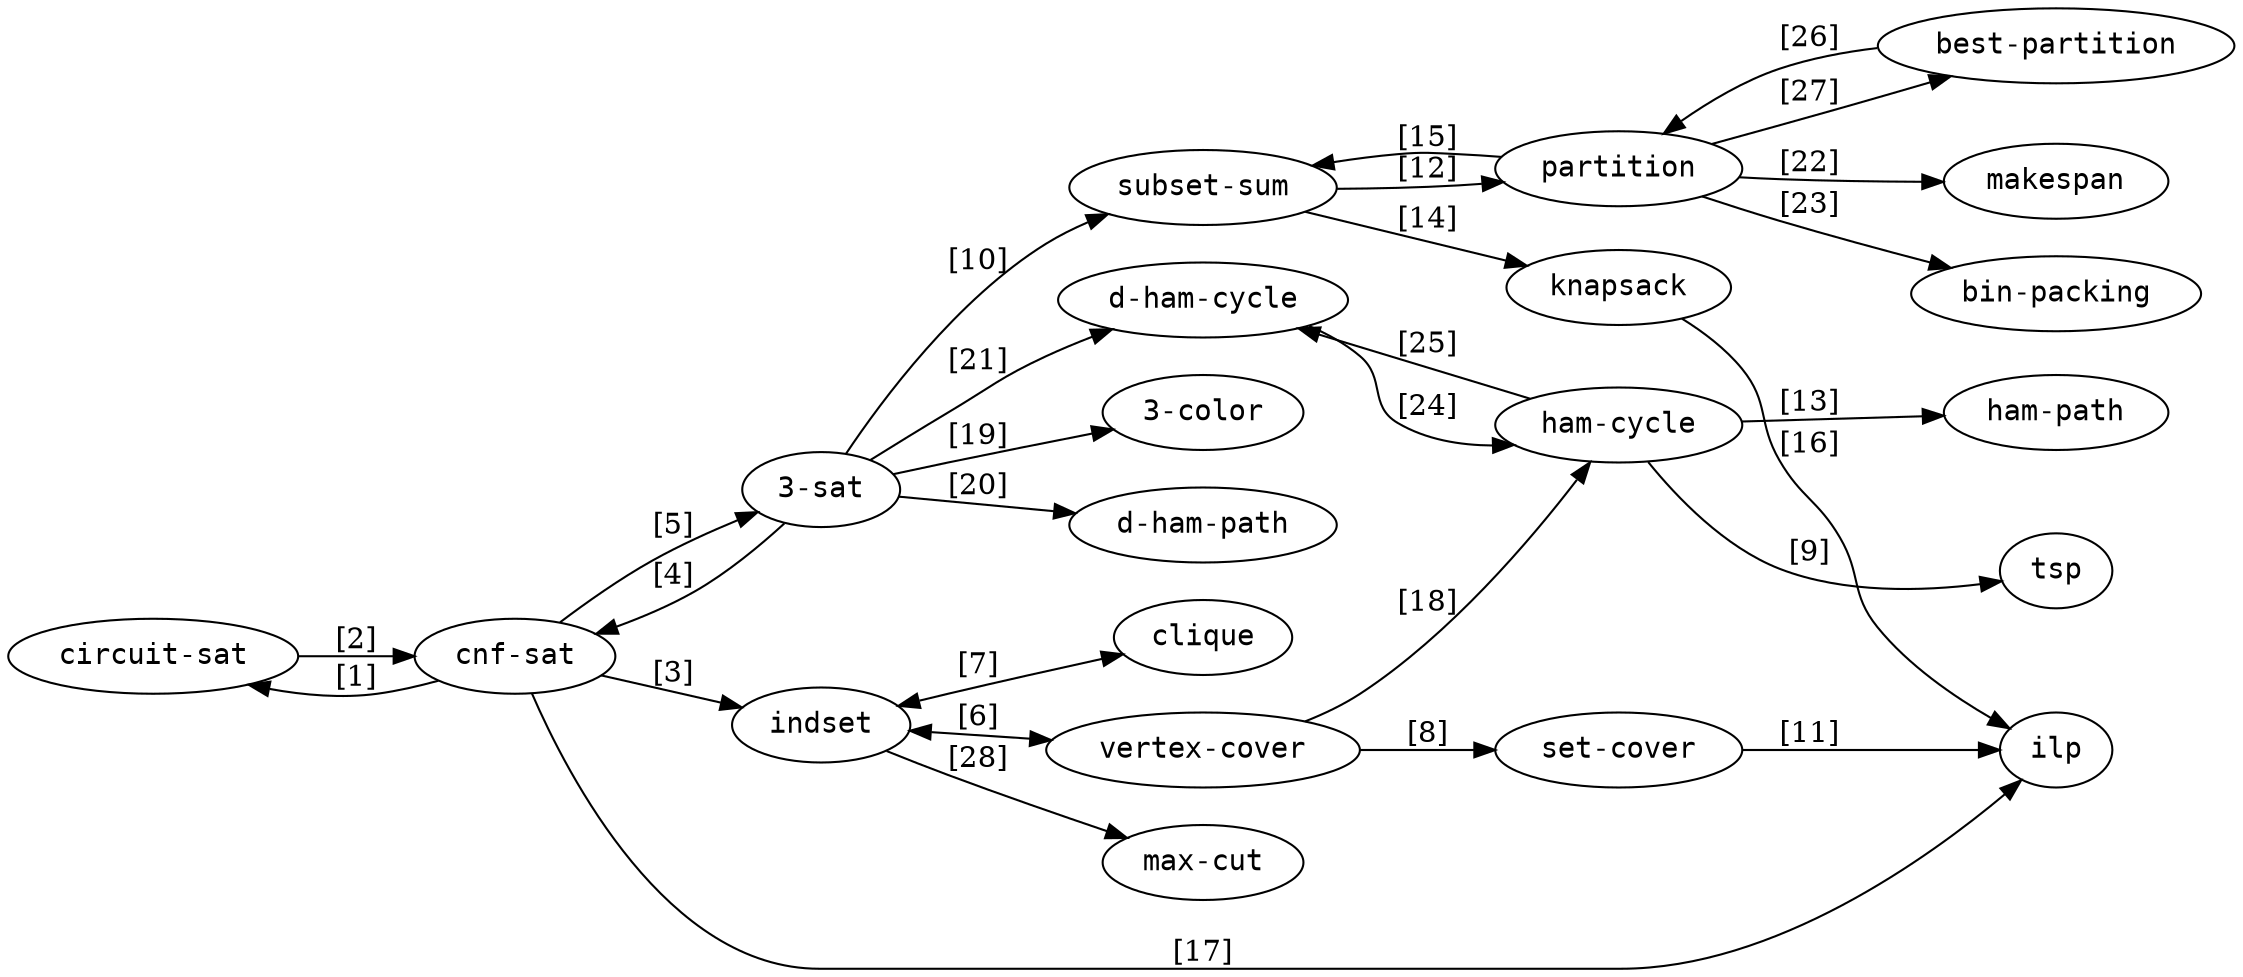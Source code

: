 digraph "web-of-reductions" {
    rankdir=LR
    node [fontname="courier"]
    "circuit-sat"
    "cnf-sat"
    "3-sat"
    "indset"
    "vertex-cover"
    "clique"
    "set-cover"
    "ham-cycle"
    "tsp"
    "subset-sum"
    "ilp"
    "partition"
    "best-partition"
    "ham-path"
    "knapsack"
    "3-color"
    "d-ham-path"
    "d-ham-cycle"
    "makespan"
    "bin-packing"
    "max-cut"
    "cnf-sat" -> "circuit-sat" [label="[1]" href="#edge.1"]
    "circuit-sat" -> "cnf-sat" [label="[2]" href="#edge.2"]
    "cnf-sat" -> "indset" [label="[3]" href="#edge.3"]
    "3-sat" -> "cnf-sat" [label="[4]" href="#edge.4"]
    "cnf-sat" -> "3-sat" [label="[5]" href="#edge.5"]
    "indset" -> "vertex-cover" [label="[6]" href="#edge.6" dir=both]
    "indset" -> "clique" [label="[7]" href="#edge.7" dir=both]
    "vertex-cover" -> "set-cover" [label="[8]" href="#edge.8"]
    "ham-cycle" -> "tsp" [label="[9]" href="#edge.9"]
    "3-sat" -> "subset-sum" [label="[10]" href="#edge.10"]
    "set-cover" -> "ilp" [label="[11]" href="#edge.11"]
    "subset-sum" -> "partition" [label="[12]" href="#edge.12"]
    "ham-cycle" -> "ham-path" [label="[13]" href="#edge.13"]
    "subset-sum" -> "knapsack" [label="[14]" href="#edge.14"]
    "partition" -> "subset-sum" [label="[15]" href="#edge.15"]
    "knapsack" -> "ilp" [label="[16]" href="#edge.16"]
    "cnf-sat" -> "ilp" [label="[17]" href="#edge.17"]
    "vertex-cover" -> "ham-cycle" [label="[18]" href="#edge.18"]
    "3-sat" -> "3-color" [label="[19]" href="#edge.19"]
    "3-sat" -> "d-ham-path" [label="[20]" href="#edge.20"]
    "3-sat" -> "d-ham-cycle" [label="[21]" href="#edge.21"]
    "partition" -> "makespan" [label="[22]" href="#edge.22"]
    "partition" -> "bin-packing" [label="[23]" href="#edge.23"]
    "d-ham-cycle" -> "ham-cycle" [label="[24]" href="#edge.24"]
    "ham-cycle" -> "d-ham-cycle" [label="[25]" href="#edge.25"]
    "best-partition" -> "partition" [label="[26]" href="#edge.26"]
    "partition" -> "best-partition" [label="[27]" href="#edge.27"]
    "indset" -> "max-cut" [label="[28]" href="#edge.28"]
}